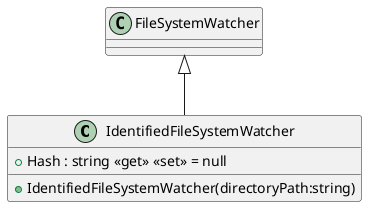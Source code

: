 @startuml
class IdentifiedFileSystemWatcher {
    + Hash : string <<get>> <<set>> = null
    + IdentifiedFileSystemWatcher(directoryPath:string)
}
FileSystemWatcher <|-- IdentifiedFileSystemWatcher
@enduml
